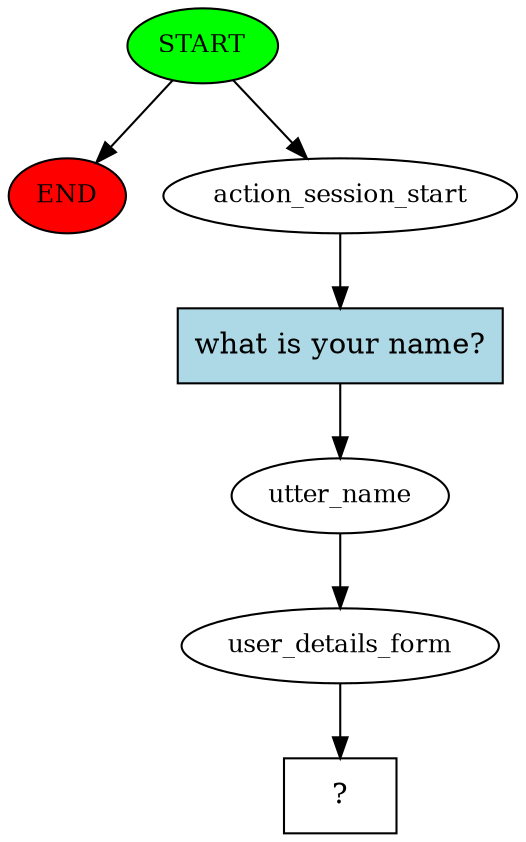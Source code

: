 digraph  {
0 [class="start active", fillcolor=green, fontsize=12, label=START, style=filled];
"-1" [class=end, fillcolor=red, fontsize=12, label=END, style=filled];
1 [class=active, fontsize=12, label=action_session_start];
2 [class=active, fontsize=12, label=utter_name];
3 [class=active, fontsize=12, label=user_details_form];
4 [class="intent dashed active", label="  ?  ", shape=rect];
5 [class="intent active", fillcolor=lightblue, label="what is your name?", shape=rect, style=filled];
0 -> "-1"  [class="", key=NONE, label=""];
0 -> 1  [class=active, key=NONE, label=""];
1 -> 5  [class=active, key=0];
2 -> 3  [class=active, key=NONE, label=""];
3 -> 4  [class=active, key=NONE, label=""];
5 -> 2  [class=active, key=0];
}

